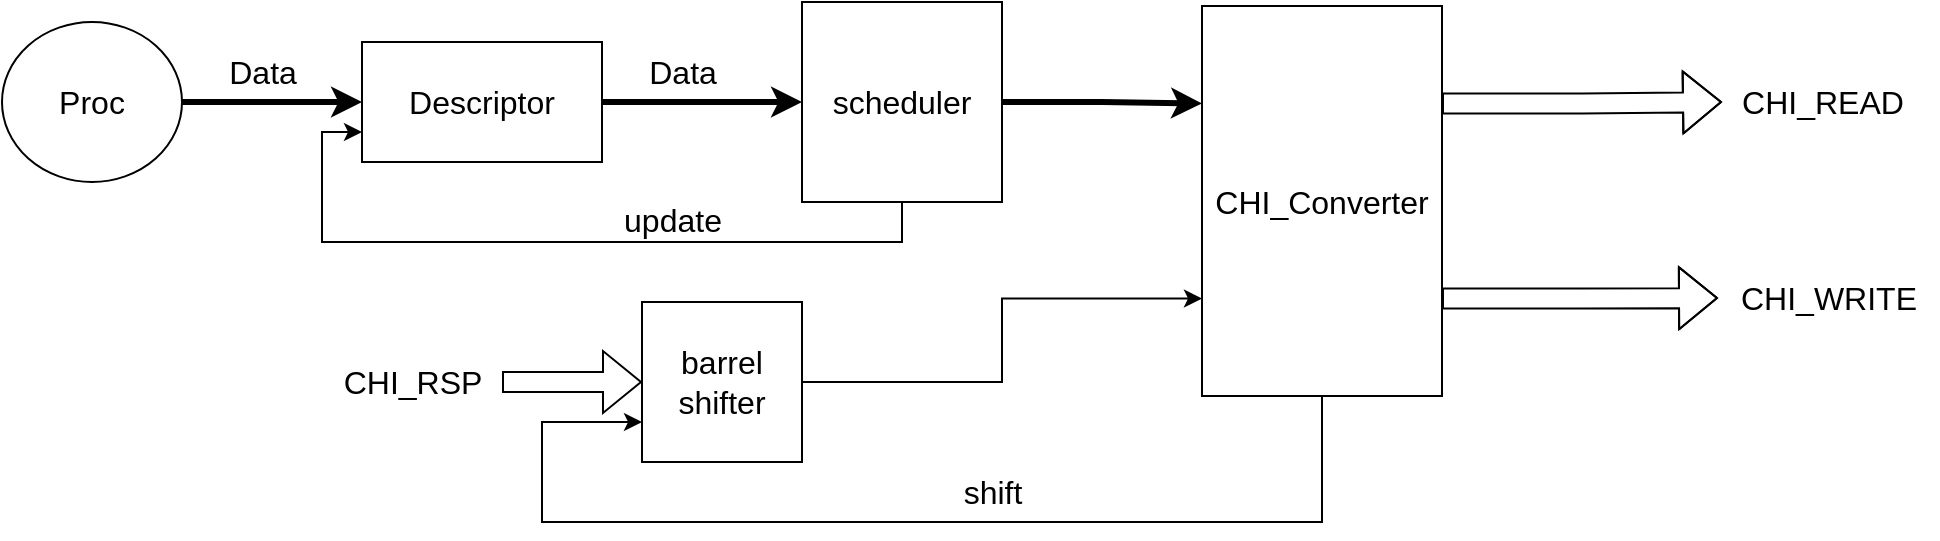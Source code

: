 <mxfile version="20.4.0" type="device" pages="2"><diagram id="Ldd0GLixUq3H-ijgGFIa" name="Σελίδα-1"><mxGraphModel dx="1422" dy="698" grid="1" gridSize="10" guides="1" tooltips="1" connect="1" arrows="1" fold="1" page="1" pageScale="1" pageWidth="827" pageHeight="1169" math="0" shadow="0"><root><mxCell id="0"/><mxCell id="1" parent="0"/><mxCell id="Fi0Rnp3xEyIqlCMnKnA1-6" style="edgeStyle=orthogonalEdgeStyle;rounded=0;orthogonalLoop=1;jettySize=auto;html=1;exitX=1;exitY=0.5;exitDx=0;exitDy=0;fontSize=16;strokeWidth=3;" edge="1" parent="1" source="Fi0Rnp3xEyIqlCMnKnA1-1" target="Fi0Rnp3xEyIqlCMnKnA1-2"><mxGeometry relative="1" as="geometry"/></mxCell><mxCell id="Fi0Rnp3xEyIqlCMnKnA1-1" value="&lt;font style=&quot;font-size: 16px;&quot;&gt;Descriptor&lt;/font&gt;" style="rounded=0;whiteSpace=wrap;html=1;" vertex="1" parent="1"><mxGeometry x="180" y="230" width="120" height="60" as="geometry"/></mxCell><mxCell id="Fi0Rnp3xEyIqlCMnKnA1-7" style="edgeStyle=orthogonalEdgeStyle;rounded=0;orthogonalLoop=1;jettySize=auto;html=1;exitX=1;exitY=0.5;exitDx=0;exitDy=0;entryX=0;entryY=0.25;entryDx=0;entryDy=0;fontSize=16;strokeWidth=3;" edge="1" parent="1" source="Fi0Rnp3xEyIqlCMnKnA1-2" target="Fi0Rnp3xEyIqlCMnKnA1-3"><mxGeometry relative="1" as="geometry"/></mxCell><mxCell id="Fi0Rnp3xEyIqlCMnKnA1-14" style="edgeStyle=orthogonalEdgeStyle;rounded=0;orthogonalLoop=1;jettySize=auto;html=1;exitX=0.5;exitY=1;exitDx=0;exitDy=0;entryX=0;entryY=0.75;entryDx=0;entryDy=0;fontSize=16;startArrow=none;startFill=0;" edge="1" parent="1" source="Fi0Rnp3xEyIqlCMnKnA1-2" target="Fi0Rnp3xEyIqlCMnKnA1-1"><mxGeometry relative="1" as="geometry"><Array as="points"><mxPoint x="450" y="330"/><mxPoint x="160" y="330"/><mxPoint x="160" y="275"/></Array></mxGeometry></mxCell><mxCell id="Fi0Rnp3xEyIqlCMnKnA1-2" value="scheduler" style="whiteSpace=wrap;html=1;aspect=fixed;fontSize=16;" vertex="1" parent="1"><mxGeometry x="400" y="210" width="100" height="100" as="geometry"/></mxCell><mxCell id="Fi0Rnp3xEyIqlCMnKnA1-8" style="edgeStyle=orthogonalEdgeStyle;rounded=0;orthogonalLoop=1;jettySize=auto;html=1;exitX=1;exitY=0.25;exitDx=0;exitDy=0;fontSize=16;shape=flexArrow;startArrow=none;startFill=0;" edge="1" parent="1" source="Fi0Rnp3xEyIqlCMnKnA1-3" target="Fi0Rnp3xEyIqlCMnKnA1-9"><mxGeometry relative="1" as="geometry"><mxPoint x="850" y="260" as="targetPoint"/></mxGeometry></mxCell><mxCell id="Fi0Rnp3xEyIqlCMnKnA1-10" style="edgeStyle=orthogonalEdgeStyle;shape=flexArrow;rounded=0;orthogonalLoop=1;jettySize=auto;html=1;fontSize=16;startArrow=none;startFill=0;entryX=0;entryY=0.5;entryDx=0;entryDy=0;" edge="1" parent="1" source="Fi0Rnp3xEyIqlCMnKnA1-11" target="OGFmcYCz6MBP8gwipTdS-2"><mxGeometry relative="1" as="geometry"><mxPoint x="420" y="358" as="sourcePoint"/></mxGeometry></mxCell><mxCell id="Fi0Rnp3xEyIqlCMnKnA1-13" style="edgeStyle=orthogonalEdgeStyle;shape=flexArrow;rounded=0;orthogonalLoop=1;jettySize=auto;html=1;exitX=1;exitY=0.75;exitDx=0;exitDy=0;fontSize=16;startArrow=none;startFill=0;" edge="1" parent="1" source="Fi0Rnp3xEyIqlCMnKnA1-3" target="Fi0Rnp3xEyIqlCMnKnA1-12"><mxGeometry relative="1" as="geometry"/></mxCell><mxCell id="OGFmcYCz6MBP8gwipTdS-4" style="edgeStyle=orthogonalEdgeStyle;rounded=0;orthogonalLoop=1;jettySize=auto;html=1;exitX=0.5;exitY=1;exitDx=0;exitDy=0;entryX=0;entryY=0.75;entryDx=0;entryDy=0;fontSize=16;startArrow=none;startFill=0;" edge="1" parent="1" source="Fi0Rnp3xEyIqlCMnKnA1-3" target="OGFmcYCz6MBP8gwipTdS-2"><mxGeometry relative="1" as="geometry"><Array as="points"><mxPoint x="660" y="470"/><mxPoint x="270" y="470"/><mxPoint x="270" y="420"/></Array></mxGeometry></mxCell><mxCell id="Fi0Rnp3xEyIqlCMnKnA1-3" value="CHI_Converter" style="rounded=0;whiteSpace=wrap;html=1;fontSize=16;" vertex="1" parent="1"><mxGeometry x="600" y="212" width="120" height="195" as="geometry"/></mxCell><mxCell id="Fi0Rnp3xEyIqlCMnKnA1-5" style="edgeStyle=orthogonalEdgeStyle;rounded=0;orthogonalLoop=1;jettySize=auto;html=1;exitX=1;exitY=0.5;exitDx=0;exitDy=0;entryX=0;entryY=0.5;entryDx=0;entryDy=0;fontSize=16;strokeWidth=3;" edge="1" parent="1" source="Fi0Rnp3xEyIqlCMnKnA1-4" target="Fi0Rnp3xEyIqlCMnKnA1-1"><mxGeometry relative="1" as="geometry"/></mxCell><mxCell id="Fi0Rnp3xEyIqlCMnKnA1-4" value="Proc" style="ellipse;whiteSpace=wrap;html=1;fontSize=16;" vertex="1" parent="1"><mxGeometry y="220" width="90" height="80" as="geometry"/></mxCell><mxCell id="Fi0Rnp3xEyIqlCMnKnA1-9" value="CHI_READ" style="text;html=1;align=center;verticalAlign=middle;resizable=0;points=[];autosize=1;strokeColor=none;fillColor=none;fontSize=16;" vertex="1" parent="1"><mxGeometry x="860" y="245" width="100" height="30" as="geometry"/></mxCell><mxCell id="Fi0Rnp3xEyIqlCMnKnA1-11" value="CHI_RSP" style="text;html=1;align=center;verticalAlign=middle;resizable=0;points=[];autosize=1;strokeColor=none;fillColor=none;fontSize=16;" vertex="1" parent="1"><mxGeometry x="160" y="385" width="90" height="30" as="geometry"/></mxCell><mxCell id="Fi0Rnp3xEyIqlCMnKnA1-12" value="CHI_WRITE" style="text;html=1;align=center;verticalAlign=middle;resizable=0;points=[];autosize=1;strokeColor=none;fillColor=none;fontSize=16;" vertex="1" parent="1"><mxGeometry x="858" y="343" width="110" height="30" as="geometry"/></mxCell><mxCell id="OGFmcYCz6MBP8gwipTdS-3" style="edgeStyle=orthogonalEdgeStyle;rounded=0;orthogonalLoop=1;jettySize=auto;html=1;exitX=1;exitY=0.5;exitDx=0;exitDy=0;entryX=0;entryY=0.75;entryDx=0;entryDy=0;fontSize=16;startArrow=none;startFill=0;" edge="1" parent="1" source="OGFmcYCz6MBP8gwipTdS-2" target="Fi0Rnp3xEyIqlCMnKnA1-3"><mxGeometry relative="1" as="geometry"/></mxCell><mxCell id="OGFmcYCz6MBP8gwipTdS-2" value="barrel&lt;br&gt;shifter" style="whiteSpace=wrap;html=1;aspect=fixed;fontSize=16;" vertex="1" parent="1"><mxGeometry x="320" y="360" width="80" height="80" as="geometry"/></mxCell><mxCell id="OGFmcYCz6MBP8gwipTdS-5" value="update" style="text;html=1;align=center;verticalAlign=middle;resizable=0;points=[];autosize=1;strokeColor=none;fillColor=none;fontSize=16;" vertex="1" parent="1"><mxGeometry x="300" y="304" width="70" height="30" as="geometry"/></mxCell><mxCell id="OGFmcYCz6MBP8gwipTdS-6" value="Data" style="text;html=1;align=center;verticalAlign=middle;resizable=0;points=[];autosize=1;strokeColor=none;fillColor=none;fontSize=16;" vertex="1" parent="1"><mxGeometry x="100" y="230" width="60" height="30" as="geometry"/></mxCell><mxCell id="OGFmcYCz6MBP8gwipTdS-7" value="Data" style="text;html=1;align=center;verticalAlign=middle;resizable=0;points=[];autosize=1;strokeColor=none;fillColor=none;fontSize=16;" vertex="1" parent="1"><mxGeometry x="310" y="230" width="60" height="30" as="geometry"/></mxCell><mxCell id="OGFmcYCz6MBP8gwipTdS-8" value="shift" style="text;html=1;align=center;verticalAlign=middle;resizable=0;points=[];autosize=1;strokeColor=none;fillColor=none;fontSize=16;" vertex="1" parent="1"><mxGeometry x="470" y="440" width="50" height="30" as="geometry"/></mxCell></root></mxGraphModel></diagram><diagram id="hruI2gkUVKY8Dwmxga2u" name="Σελίδα-2"><mxGraphModel dx="2249" dy="698" grid="1" gridSize="10" guides="1" tooltips="1" connect="1" arrows="1" fold="1" page="1" pageScale="1" pageWidth="827" pageHeight="1169" math="0" shadow="0"><root><mxCell id="0"/><mxCell id="1" parent="0"/><mxCell id="7BvXzO7kzg-ZHpW3TdnX-19" value="" style="rounded=0;whiteSpace=wrap;html=1;fontSize=16;" vertex="1" parent="1"><mxGeometry x="170" y="140" width="140" height="280" as="geometry"/></mxCell><mxCell id="7BvXzO7kzg-ZHpW3TdnX-1" style="edgeStyle=orthogonalEdgeStyle;rounded=0;orthogonalLoop=1;jettySize=auto;html=1;fontSize=16;strokeWidth=3;" edge="1" parent="1" target="7BvXzO7kzg-ZHpW3TdnX-5"><mxGeometry relative="1" as="geometry"><mxPoint x="310" y="260" as="sourcePoint"/></mxGeometry></mxCell><mxCell id="7BvXzO7kzg-ZHpW3TdnX-2" value="&lt;font style=&quot;font-size: 16px;&quot;&gt;Descriptor&lt;/font&gt;" style="rounded=0;whiteSpace=wrap;html=1;" vertex="1" parent="1"><mxGeometry x="180" y="230" width="120" height="60" as="geometry"/></mxCell><mxCell id="7BvXzO7kzg-ZHpW3TdnX-3" style="edgeStyle=orthogonalEdgeStyle;rounded=0;orthogonalLoop=1;jettySize=auto;html=1;exitX=1;exitY=0.5;exitDx=0;exitDy=0;entryX=0;entryY=0.25;entryDx=0;entryDy=0;fontSize=16;strokeWidth=3;" edge="1" parent="1" source="7BvXzO7kzg-ZHpW3TdnX-5" target="7BvXzO7kzg-ZHpW3TdnX-9"><mxGeometry relative="1" as="geometry"/></mxCell><mxCell id="7BvXzO7kzg-ZHpW3TdnX-4" style="edgeStyle=orthogonalEdgeStyle;rounded=0;orthogonalLoop=1;jettySize=auto;html=1;exitX=0.5;exitY=1;exitDx=0;exitDy=0;fontSize=16;startArrow=none;startFill=0;entryX=0;entryY=0.75;entryDx=0;entryDy=0;" edge="1" parent="1" source="7BvXzO7kzg-ZHpW3TdnX-5" target="QyxQ0Puuvn4gFrPw1pc1-1"><mxGeometry relative="1" as="geometry"><Array as="points"><mxPoint x="450" y="450"/><mxPoint x="20" y="450"/><mxPoint x="20" y="385"/></Array><mxPoint x="410" y="410" as="targetPoint"/></mxGeometry></mxCell><mxCell id="7BvXzO7kzg-ZHpW3TdnX-5" value="scheduler" style="whiteSpace=wrap;html=1;aspect=fixed;fontSize=16;" vertex="1" parent="1"><mxGeometry x="400" y="210" width="100" height="100" as="geometry"/></mxCell><mxCell id="7BvXzO7kzg-ZHpW3TdnX-6" style="edgeStyle=orthogonalEdgeStyle;rounded=0;orthogonalLoop=1;jettySize=auto;html=1;exitX=1;exitY=0.25;exitDx=0;exitDy=0;fontSize=16;shape=flexArrow;startArrow=none;startFill=0;" edge="1" parent="1" source="7BvXzO7kzg-ZHpW3TdnX-9" target="7BvXzO7kzg-ZHpW3TdnX-12"><mxGeometry relative="1" as="geometry"><mxPoint x="850" y="260" as="targetPoint"/></mxGeometry></mxCell><mxCell id="7BvXzO7kzg-ZHpW3TdnX-7" style="edgeStyle=orthogonalEdgeStyle;shape=flexArrow;rounded=0;orthogonalLoop=1;jettySize=auto;html=1;fontSize=16;startArrow=none;startFill=0;entryX=0;entryY=0.5;entryDx=0;entryDy=0;" edge="1" parent="1" source="7BvXzO7kzg-ZHpW3TdnX-22" target="7BvXzO7kzg-ZHpW3TdnX-21"><mxGeometry relative="1" as="geometry"><mxPoint x="520" y="545" as="sourcePoint"/><Array as="points"><mxPoint x="250" y="520"/><mxPoint x="250" y="520"/></Array></mxGeometry></mxCell><mxCell id="7BvXzO7kzg-ZHpW3TdnX-8" style="edgeStyle=orthogonalEdgeStyle;shape=flexArrow;rounded=0;orthogonalLoop=1;jettySize=auto;html=1;exitX=1;exitY=0.75;exitDx=0;exitDy=0;fontSize=16;startArrow=none;startFill=0;" edge="1" parent="1" source="7BvXzO7kzg-ZHpW3TdnX-9" target="7BvXzO7kzg-ZHpW3TdnX-14"><mxGeometry relative="1" as="geometry"/></mxCell><mxCell id="KMBDJNIJL_xD2Je5Fw8L-2" style="edgeStyle=orthogonalEdgeStyle;rounded=0;orthogonalLoop=1;jettySize=auto;html=1;exitX=0.5;exitY=1;exitDx=0;exitDy=0;entryX=-0.062;entryY=0.844;entryDx=0;entryDy=0;entryPerimeter=0;strokeWidth=1;fontSize=16;startArrow=none;startFill=0;" edge="1" parent="1" source="7BvXzO7kzg-ZHpW3TdnX-9" target="7BvXzO7kzg-ZHpW3TdnX-21"><mxGeometry relative="1" as="geometry"><Array as="points"><mxPoint x="670" y="610"/><mxPoint x="280" y="610"/><mxPoint x="280" y="548"/></Array></mxGeometry></mxCell><mxCell id="QyxQ0Puuvn4gFrPw1pc1-2" style="edgeStyle=orthogonalEdgeStyle;rounded=0;orthogonalLoop=1;jettySize=auto;html=1;exitX=0.75;exitY=1;exitDx=0;exitDy=0;strokeWidth=1;fontSize=16;startArrow=none;startFill=0;entryX=0;entryY=0.25;entryDx=0;entryDy=0;" edge="1" parent="1" source="7BvXzO7kzg-ZHpW3TdnX-9" target="QyxQ0Puuvn4gFrPw1pc1-1"><mxGeometry relative="1" as="geometry"><mxPoint x="-20" y="420" as="targetPoint"/><Array as="points"><mxPoint x="700" y="650"/><mxPoint x="-20" y="650"/><mxPoint x="-20" y="355"/></Array></mxGeometry></mxCell><mxCell id="7BvXzO7kzg-ZHpW3TdnX-9" value="CHI_Converter" style="rounded=0;whiteSpace=wrap;html=1;fontSize=16;" vertex="1" parent="1"><mxGeometry x="610" y="310" width="120" height="195" as="geometry"/></mxCell><mxCell id="7BvXzO7kzg-ZHpW3TdnX-10" style="edgeStyle=orthogonalEdgeStyle;rounded=0;orthogonalLoop=1;jettySize=auto;html=1;exitX=1;exitY=0.5;exitDx=0;exitDy=0;fontSize=16;strokeWidth=3;" edge="1" parent="1" source="7BvXzO7kzg-ZHpW3TdnX-11"><mxGeometry relative="1" as="geometry"><mxPoint x="170" y="260" as="targetPoint"/></mxGeometry></mxCell><mxCell id="7BvXzO7kzg-ZHpW3TdnX-11" value="Proc" style="ellipse;whiteSpace=wrap;html=1;fontSize=16;" vertex="1" parent="1"><mxGeometry y="220" width="90" height="80" as="geometry"/></mxCell><mxCell id="7BvXzO7kzg-ZHpW3TdnX-12" value="CHI_READ" style="text;html=1;align=center;verticalAlign=middle;resizable=0;points=[];autosize=1;strokeColor=none;fillColor=none;fontSize=16;" vertex="1" parent="1"><mxGeometry x="863" y="343" width="100" height="30" as="geometry"/></mxCell><mxCell id="7BvXzO7kzg-ZHpW3TdnX-14" value="CHI_WRITE" style="text;html=1;align=center;verticalAlign=middle;resizable=0;points=[];autosize=1;strokeColor=none;fillColor=none;fontSize=16;" vertex="1" parent="1"><mxGeometry x="860" y="441" width="110" height="30" as="geometry"/></mxCell><mxCell id="7BvXzO7kzg-ZHpW3TdnX-15" value="&lt;font style=&quot;font-size: 16px;&quot;&gt;Descriptor&lt;/font&gt;" style="rounded=0;whiteSpace=wrap;html=1;" vertex="1" parent="1"><mxGeometry x="180" y="160" width="120" height="60" as="geometry"/></mxCell><mxCell id="7BvXzO7kzg-ZHpW3TdnX-16" value="&lt;font style=&quot;font-size: 16px;&quot;&gt;Descriptor&lt;/font&gt;" style="rounded=0;whiteSpace=wrap;html=1;" vertex="1" parent="1"><mxGeometry x="180" y="340" width="120" height="60" as="geometry"/></mxCell><mxCell id="7BvXzO7kzg-ZHpW3TdnX-17" value="" style="endArrow=none;dashed=1;html=1;dashPattern=1 3;strokeWidth=2;rounded=0;fontSize=16;" edge="1" parent="1"><mxGeometry width="50" height="50" relative="1" as="geometry"><mxPoint x="240" y="330" as="sourcePoint"/><mxPoint x="240" y="300" as="targetPoint"/></mxGeometry></mxCell><mxCell id="7BvXzO7kzg-ZHpW3TdnX-20" value="BRAM" style="text;html=1;align=center;verticalAlign=middle;resizable=0;points=[];autosize=1;strokeColor=none;fillColor=none;fontSize=16;" vertex="1" parent="1"><mxGeometry x="205" y="110" width="70" height="30" as="geometry"/></mxCell><mxCell id="7BvXzO7kzg-ZHpW3TdnX-23" style="edgeStyle=orthogonalEdgeStyle;rounded=0;orthogonalLoop=1;jettySize=auto;html=1;exitX=1;exitY=0.5;exitDx=0;exitDy=0;entryX=0;entryY=0.75;entryDx=0;entryDy=0;fontSize=16;startArrow=none;startFill=0;" edge="1" parent="1" source="7BvXzO7kzg-ZHpW3TdnX-21" target="7BvXzO7kzg-ZHpW3TdnX-9"><mxGeometry relative="1" as="geometry"/></mxCell><mxCell id="7BvXzO7kzg-ZHpW3TdnX-21" value="barrel&lt;br&gt;shifter" style="whiteSpace=wrap;html=1;aspect=fixed;fontSize=16;" vertex="1" parent="1"><mxGeometry x="330" y="480" width="80" height="80" as="geometry"/></mxCell><mxCell id="7BvXzO7kzg-ZHpW3TdnX-22" value="CHI_RSP" style="text;html=1;align=center;verticalAlign=middle;resizable=0;points=[];autosize=1;strokeColor=none;fillColor=none;fontSize=16;" vertex="1" parent="1"><mxGeometry x="130" y="505" width="90" height="30" as="geometry"/></mxCell><mxCell id="KMBDJNIJL_xD2Je5Fw8L-1" value="shift" style="text;html=1;align=center;verticalAlign=middle;resizable=0;points=[];autosize=1;strokeColor=none;fillColor=none;fontSize=16;" vertex="1" parent="1"><mxGeometry x="360" y="585" width="50" height="30" as="geometry"/></mxCell><mxCell id="KMBDJNIJL_xD2Je5Fw8L-4" value="update" style="text;html=1;align=center;verticalAlign=middle;resizable=0;points=[];autosize=1;strokeColor=none;fillColor=none;fontSize=16;" vertex="1" parent="1"><mxGeometry x="300" y="420" width="70" height="30" as="geometry"/></mxCell><mxCell id="KMBDJNIJL_xD2Je5Fw8L-5" value="Data" style="text;html=1;align=center;verticalAlign=middle;resizable=0;points=[];autosize=1;strokeColor=none;fillColor=none;fontSize=16;" vertex="1" parent="1"><mxGeometry x="100" y="230" width="60" height="30" as="geometry"/></mxCell><mxCell id="KMBDJNIJL_xD2Je5Fw8L-6" value="Data" style="text;html=1;align=center;verticalAlign=middle;resizable=0;points=[];autosize=1;strokeColor=none;fillColor=none;fontSize=16;" vertex="1" parent="1"><mxGeometry x="100" y="230" width="60" height="30" as="geometry"/></mxCell><mxCell id="KMBDJNIJL_xD2Je5Fw8L-7" value="Data" style="text;html=1;align=center;verticalAlign=middle;resizable=0;points=[];autosize=1;strokeColor=none;fillColor=none;fontSize=16;" vertex="1" parent="1"><mxGeometry x="320" y="230" width="60" height="30" as="geometry"/></mxCell><mxCell id="QyxQ0Puuvn4gFrPw1pc1-3" style="edgeStyle=orthogonalEdgeStyle;rounded=0;orthogonalLoop=1;jettySize=auto;html=1;exitX=1;exitY=0.5;exitDx=0;exitDy=0;entryX=-0.007;entryY=0.823;entryDx=0;entryDy=0;entryPerimeter=0;strokeWidth=1;fontSize=16;startArrow=none;startFill=0;" edge="1" parent="1" source="QyxQ0Puuvn4gFrPw1pc1-1" target="7BvXzO7kzg-ZHpW3TdnX-19"><mxGeometry relative="1" as="geometry"/></mxCell><mxCell id="QyxQ0Puuvn4gFrPw1pc1-1" value="Arbiter" style="rounded=0;whiteSpace=wrap;html=1;fontSize=16;" vertex="1" parent="1"><mxGeometry x="52" y="340" width="70" height="60" as="geometry"/></mxCell><mxCell id="QyxQ0Puuvn4gFrPw1pc1-4" value="update" style="text;html=1;align=center;verticalAlign=middle;resizable=0;points=[];autosize=1;strokeColor=none;fillColor=none;fontSize=16;" vertex="1" parent="1"><mxGeometry x="100" y="615" width="70" height="30" as="geometry"/></mxCell></root></mxGraphModel></diagram></mxfile>